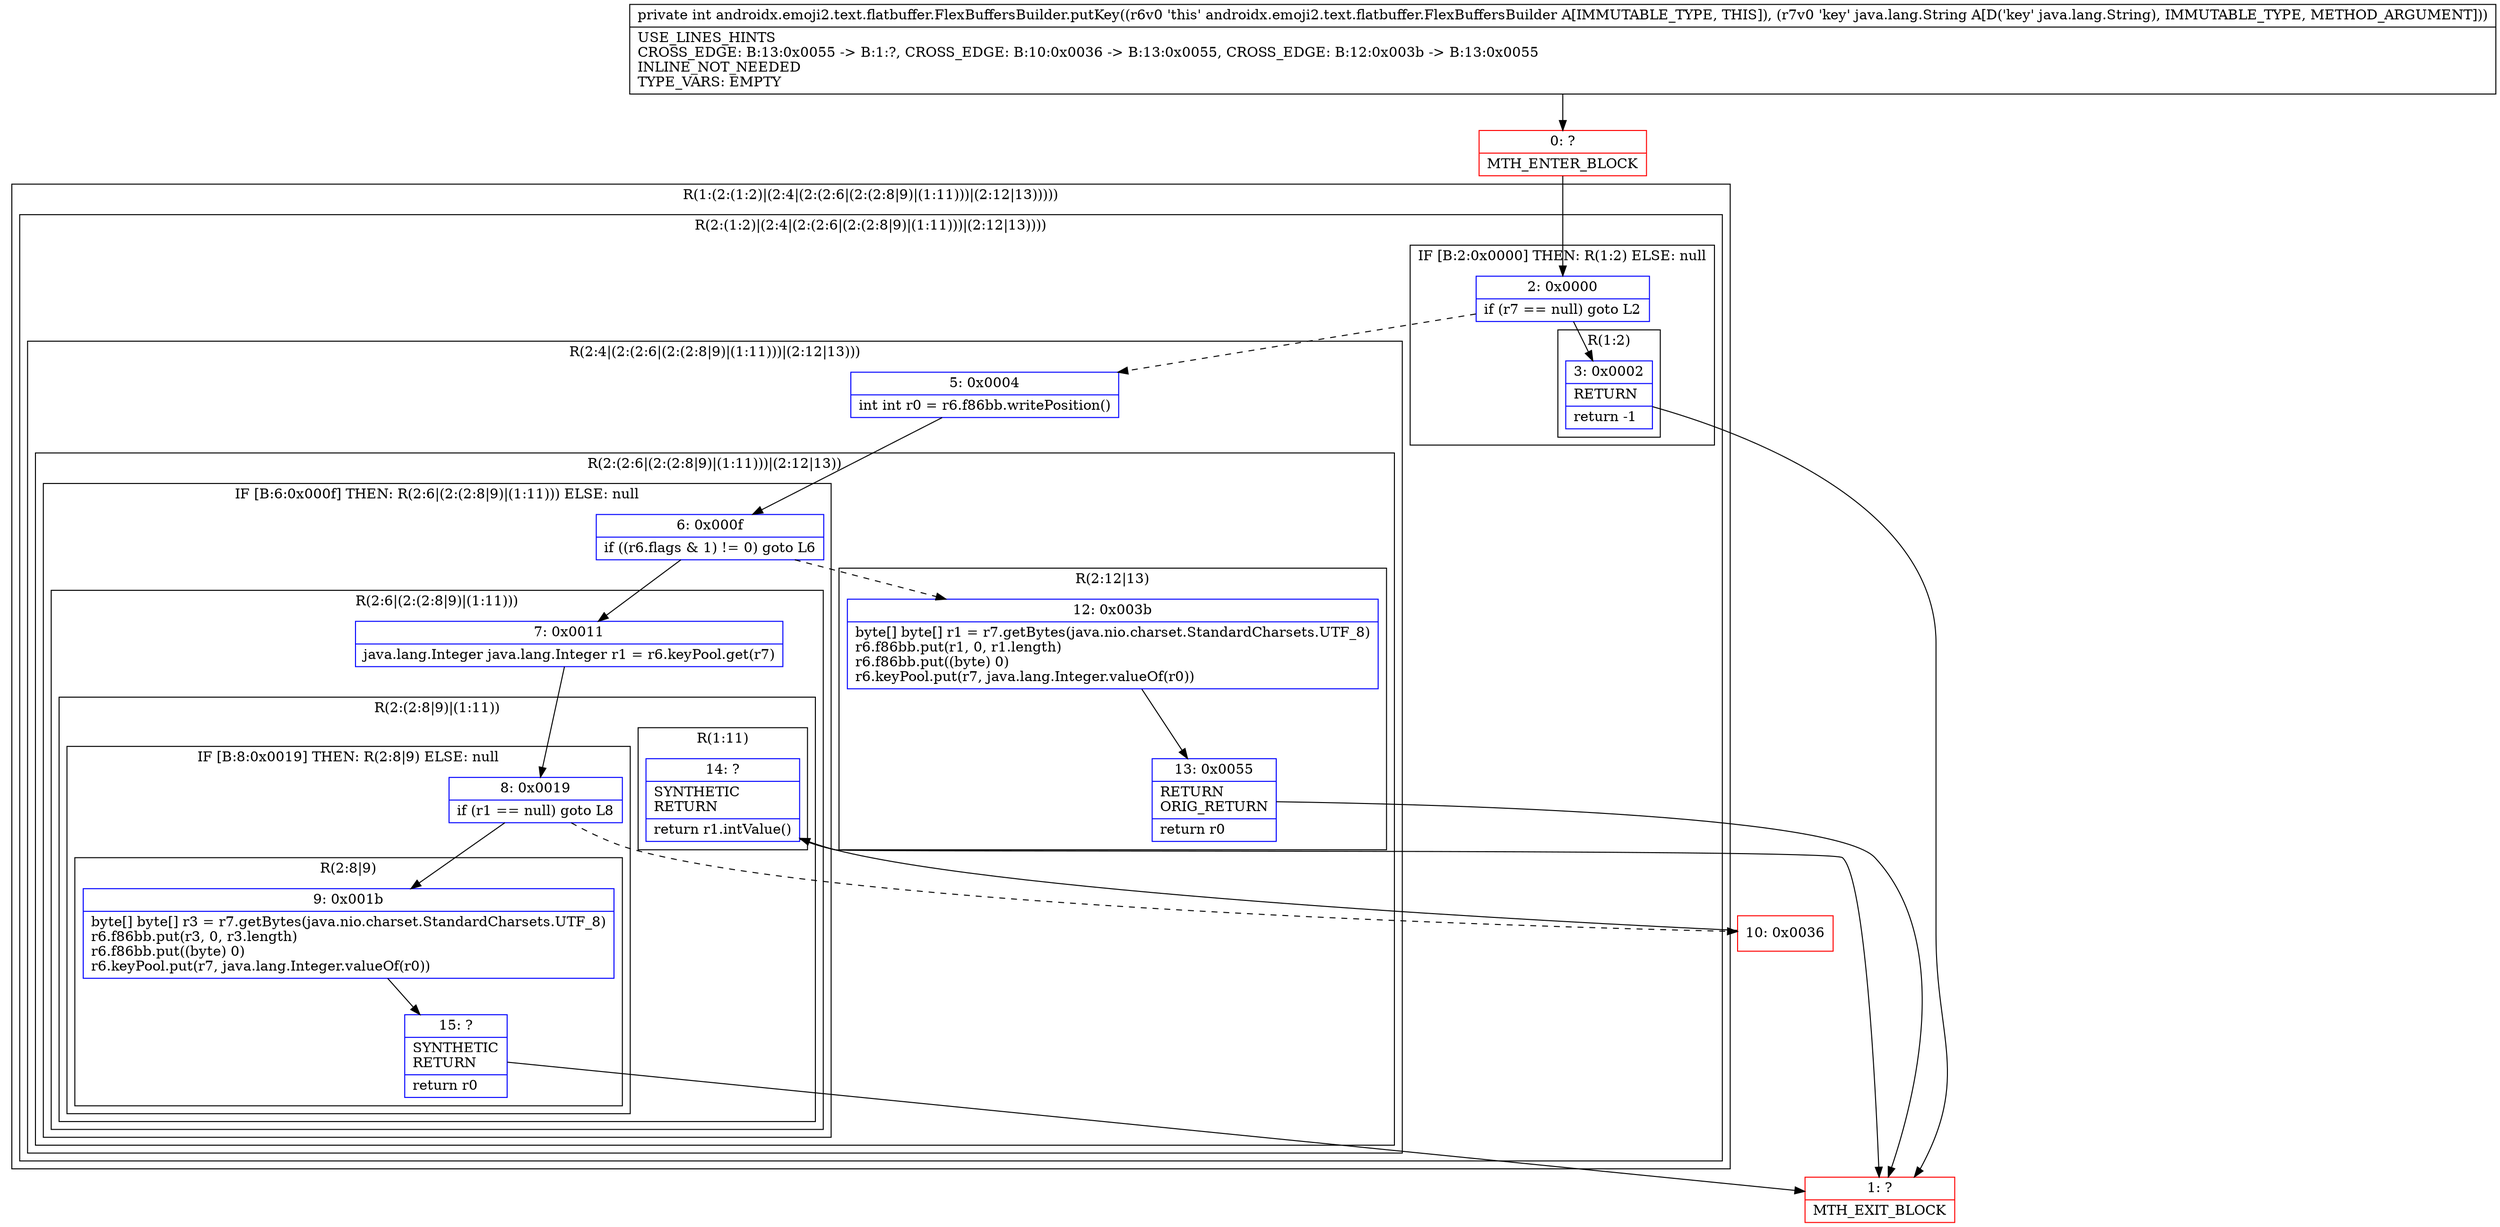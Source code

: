 digraph "CFG forandroidx.emoji2.text.flatbuffer.FlexBuffersBuilder.putKey(Ljava\/lang\/String;)I" {
subgraph cluster_Region_1266643518 {
label = "R(1:(2:(1:2)|(2:4|(2:(2:6|(2:(2:8|9)|(1:11)))|(2:12|13)))))";
node [shape=record,color=blue];
subgraph cluster_Region_621679725 {
label = "R(2:(1:2)|(2:4|(2:(2:6|(2:(2:8|9)|(1:11)))|(2:12|13))))";
node [shape=record,color=blue];
subgraph cluster_IfRegion_1067792456 {
label = "IF [B:2:0x0000] THEN: R(1:2) ELSE: null";
node [shape=record,color=blue];
Node_2 [shape=record,label="{2\:\ 0x0000|if (r7 == null) goto L2\l}"];
subgraph cluster_Region_1396754367 {
label = "R(1:2)";
node [shape=record,color=blue];
Node_3 [shape=record,label="{3\:\ 0x0002|RETURN\l|return \-1\l}"];
}
}
subgraph cluster_Region_1520070231 {
label = "R(2:4|(2:(2:6|(2:(2:8|9)|(1:11)))|(2:12|13)))";
node [shape=record,color=blue];
Node_5 [shape=record,label="{5\:\ 0x0004|int int r0 = r6.f86bb.writePosition()\l}"];
subgraph cluster_Region_1662955883 {
label = "R(2:(2:6|(2:(2:8|9)|(1:11)))|(2:12|13))";
node [shape=record,color=blue];
subgraph cluster_IfRegion_921070617 {
label = "IF [B:6:0x000f] THEN: R(2:6|(2:(2:8|9)|(1:11))) ELSE: null";
node [shape=record,color=blue];
Node_6 [shape=record,label="{6\:\ 0x000f|if ((r6.flags & 1) != 0) goto L6\l}"];
subgraph cluster_Region_248175764 {
label = "R(2:6|(2:(2:8|9)|(1:11)))";
node [shape=record,color=blue];
Node_7 [shape=record,label="{7\:\ 0x0011|java.lang.Integer java.lang.Integer r1 = r6.keyPool.get(r7)\l}"];
subgraph cluster_Region_538408437 {
label = "R(2:(2:8|9)|(1:11))";
node [shape=record,color=blue];
subgraph cluster_IfRegion_128709580 {
label = "IF [B:8:0x0019] THEN: R(2:8|9) ELSE: null";
node [shape=record,color=blue];
Node_8 [shape=record,label="{8\:\ 0x0019|if (r1 == null) goto L8\l}"];
subgraph cluster_Region_547751683 {
label = "R(2:8|9)";
node [shape=record,color=blue];
Node_9 [shape=record,label="{9\:\ 0x001b|byte[] byte[] r3 = r7.getBytes(java.nio.charset.StandardCharsets.UTF_8)\lr6.f86bb.put(r3, 0, r3.length)\lr6.f86bb.put((byte) 0)\lr6.keyPool.put(r7, java.lang.Integer.valueOf(r0))\l}"];
Node_15 [shape=record,label="{15\:\ ?|SYNTHETIC\lRETURN\l|return r0\l}"];
}
}
subgraph cluster_Region_388330021 {
label = "R(1:11)";
node [shape=record,color=blue];
Node_14 [shape=record,label="{14\:\ ?|SYNTHETIC\lRETURN\l|return r1.intValue()\l}"];
}
}
}
}
subgraph cluster_Region_132991287 {
label = "R(2:12|13)";
node [shape=record,color=blue];
Node_12 [shape=record,label="{12\:\ 0x003b|byte[] byte[] r1 = r7.getBytes(java.nio.charset.StandardCharsets.UTF_8)\lr6.f86bb.put(r1, 0, r1.length)\lr6.f86bb.put((byte) 0)\lr6.keyPool.put(r7, java.lang.Integer.valueOf(r0))\l}"];
Node_13 [shape=record,label="{13\:\ 0x0055|RETURN\lORIG_RETURN\l|return r0\l}"];
}
}
}
}
}
Node_0 [shape=record,color=red,label="{0\:\ ?|MTH_ENTER_BLOCK\l}"];
Node_1 [shape=record,color=red,label="{1\:\ ?|MTH_EXIT_BLOCK\l}"];
Node_10 [shape=record,color=red,label="{10\:\ 0x0036}"];
MethodNode[shape=record,label="{private int androidx.emoji2.text.flatbuffer.FlexBuffersBuilder.putKey((r6v0 'this' androidx.emoji2.text.flatbuffer.FlexBuffersBuilder A[IMMUTABLE_TYPE, THIS]), (r7v0 'key' java.lang.String A[D('key' java.lang.String), IMMUTABLE_TYPE, METHOD_ARGUMENT]))  | USE_LINES_HINTS\lCROSS_EDGE: B:13:0x0055 \-\> B:1:?, CROSS_EDGE: B:10:0x0036 \-\> B:13:0x0055, CROSS_EDGE: B:12:0x003b \-\> B:13:0x0055\lINLINE_NOT_NEEDED\lTYPE_VARS: EMPTY\l}"];
MethodNode -> Node_0;Node_2 -> Node_3;
Node_2 -> Node_5[style=dashed];
Node_3 -> Node_1;
Node_5 -> Node_6;
Node_6 -> Node_7;
Node_6 -> Node_12[style=dashed];
Node_7 -> Node_8;
Node_8 -> Node_9;
Node_8 -> Node_10[style=dashed];
Node_9 -> Node_15;
Node_15 -> Node_1;
Node_14 -> Node_1;
Node_12 -> Node_13;
Node_13 -> Node_1;
Node_0 -> Node_2;
Node_10 -> Node_14;
}

